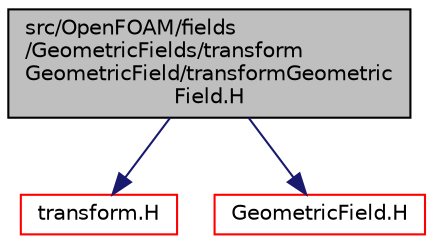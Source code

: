 digraph "src/OpenFOAM/fields/GeometricFields/transformGeometricField/transformGeometricField.H"
{
  bgcolor="transparent";
  edge [fontname="Helvetica",fontsize="10",labelfontname="Helvetica",labelfontsize="10"];
  node [fontname="Helvetica",fontsize="10",shape=record];
  Node1 [label="src/OpenFOAM/fields\l/GeometricFields/transform\lGeometricField/transformGeometric\lField.H",height=0.2,width=0.4,color="black", fillcolor="grey75", style="filled", fontcolor="black"];
  Node1 -> Node2 [color="midnightblue",fontsize="10",style="solid",fontname="Helvetica"];
  Node2 [label="transform.H",height=0.2,width=0.4,color="red",URL="$a09175.html",tooltip="3D tensor transformation operations. "];
  Node1 -> Node3 [color="midnightblue",fontsize="10",style="solid",fontname="Helvetica"];
  Node3 [label="GeometricField.H",height=0.2,width=0.4,color="red",URL="$a08143.html"];
}
